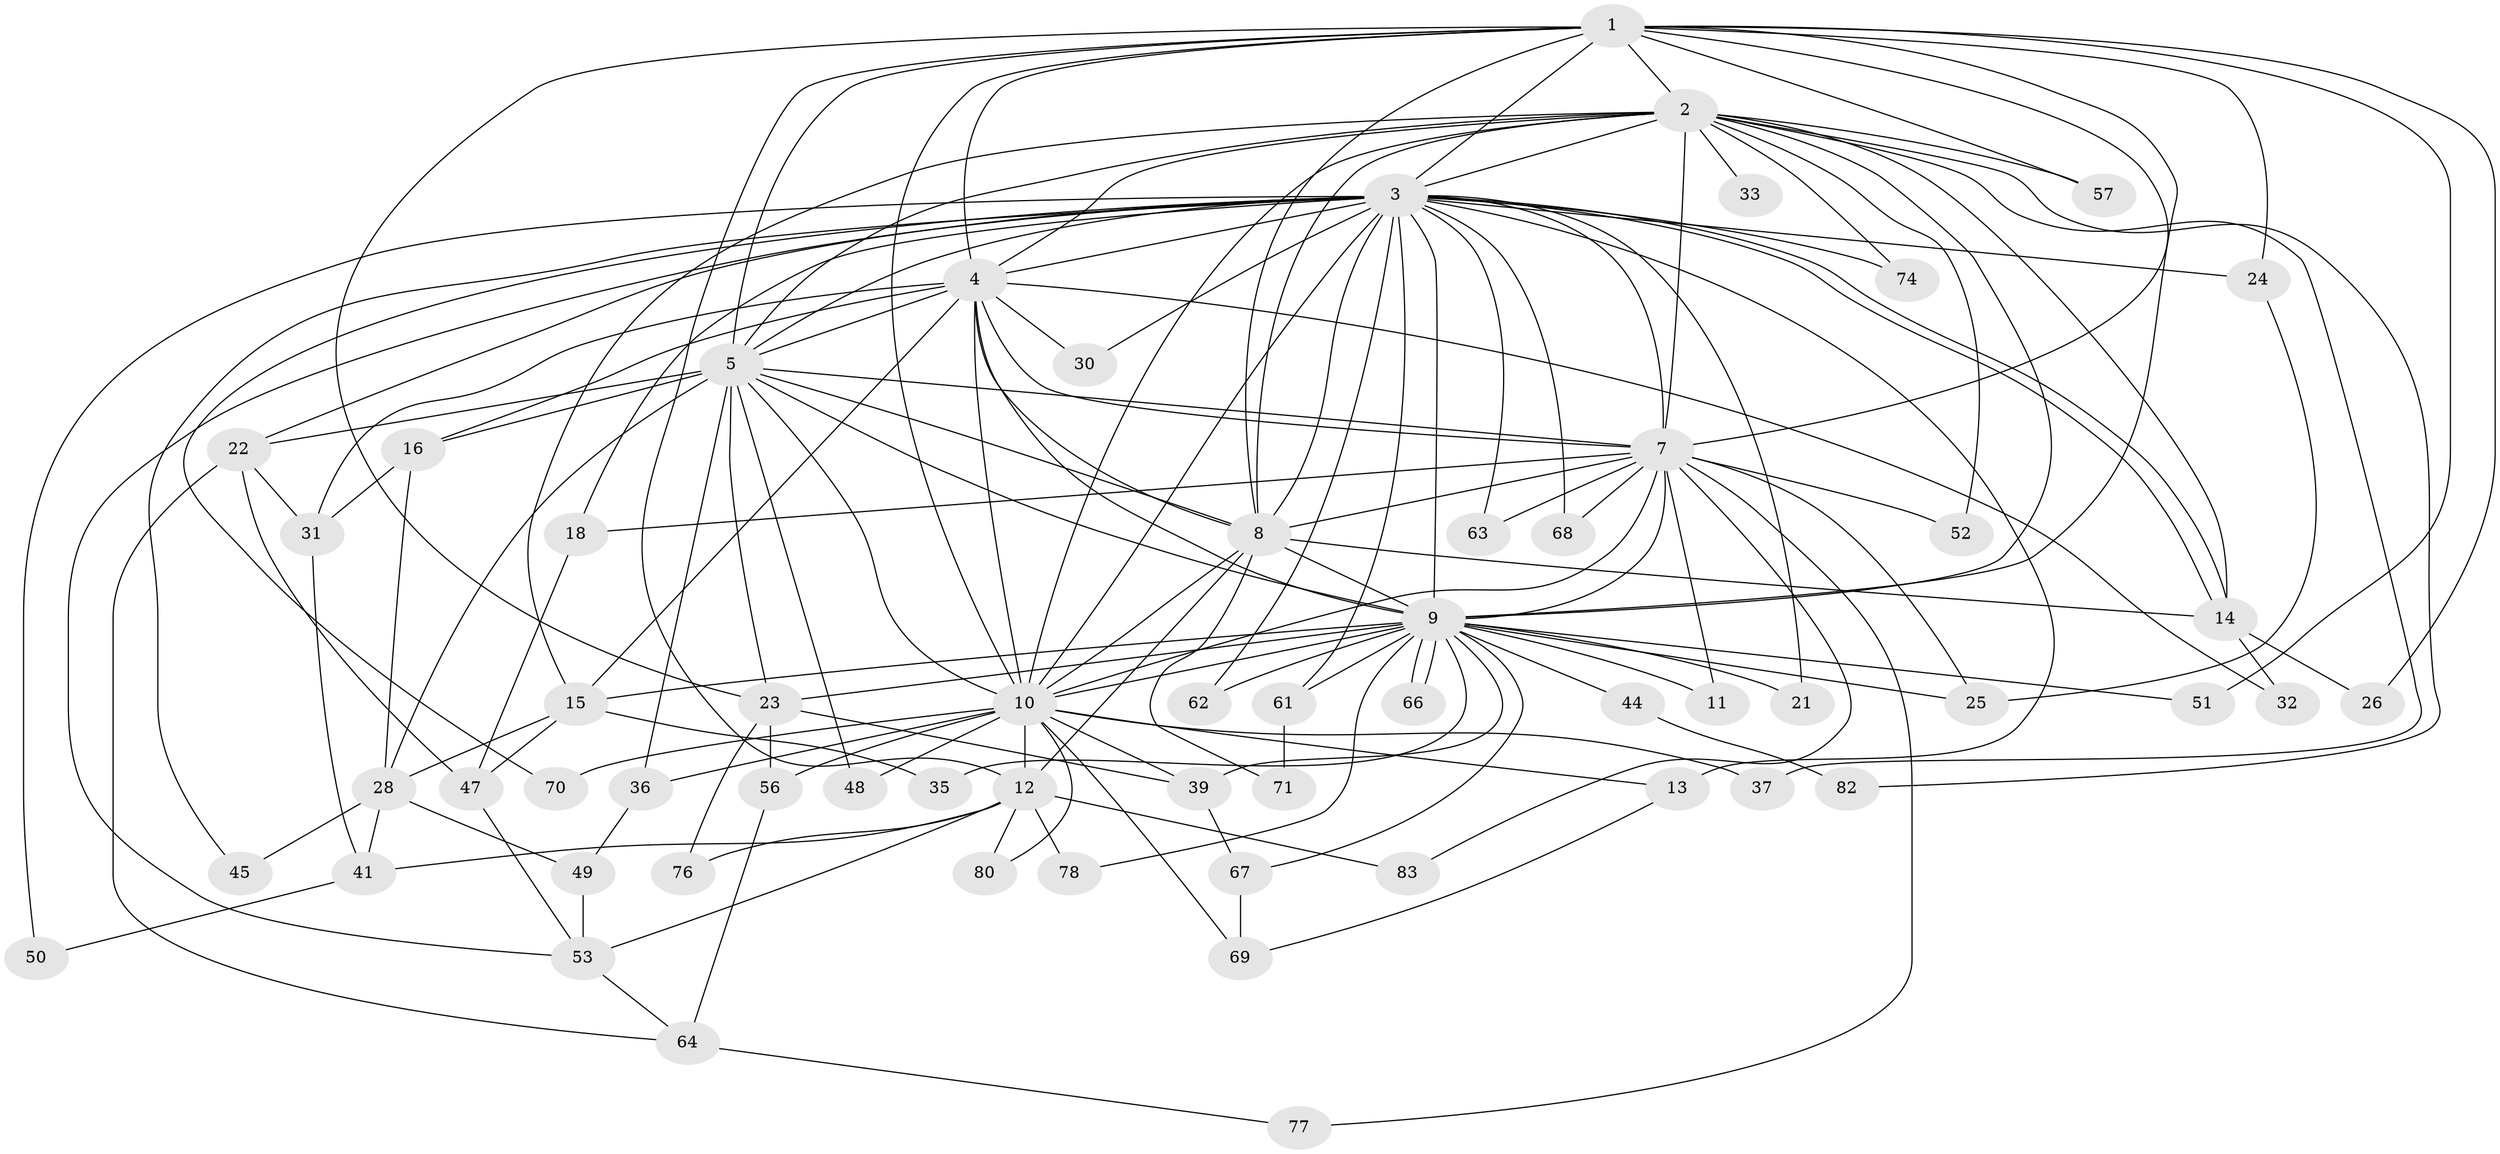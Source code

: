 // Generated by graph-tools (version 1.1) at 2025/23/03/03/25 07:23:39]
// undirected, 60 vertices, 151 edges
graph export_dot {
graph [start="1"]
  node [color=gray90,style=filled];
  1 [super="+81"];
  2 [super="+19"];
  3 [super="+6"];
  4 [super="+29"];
  5 [super="+46"];
  7 [super="+60"];
  8 [super="+17"];
  9 [super="+27"];
  10 [super="+43"];
  11;
  12 [super="+54"];
  13;
  14 [super="+20"];
  15 [super="+58"];
  16 [super="+42"];
  18;
  21;
  22 [super="+59"];
  23 [super="+38"];
  24;
  25 [super="+34"];
  26;
  28 [super="+75"];
  30;
  31 [super="+73"];
  32;
  33;
  35;
  36;
  37;
  39 [super="+40"];
  41;
  44;
  45;
  47 [super="+72"];
  48;
  49;
  50;
  51;
  52;
  53 [super="+55"];
  56;
  57;
  61;
  62;
  63;
  64 [super="+65"];
  66;
  67;
  68;
  69 [super="+79"];
  70;
  71;
  74;
  76;
  77;
  78;
  80;
  82;
  83;
  1 -- 2;
  1 -- 3 [weight=2];
  1 -- 4;
  1 -- 5;
  1 -- 7;
  1 -- 8;
  1 -- 9 [weight=2];
  1 -- 10;
  1 -- 12;
  1 -- 24;
  1 -- 26;
  1 -- 51;
  1 -- 57;
  1 -- 23;
  2 -- 3 [weight=2];
  2 -- 4;
  2 -- 5;
  2 -- 7;
  2 -- 8;
  2 -- 9;
  2 -- 10;
  2 -- 74;
  2 -- 33;
  2 -- 82;
  2 -- 52;
  2 -- 37;
  2 -- 57;
  2 -- 14;
  2 -- 15;
  3 -- 4 [weight=3];
  3 -- 5 [weight=2];
  3 -- 7 [weight=2];
  3 -- 8 [weight=2];
  3 -- 9 [weight=2];
  3 -- 10 [weight=2];
  3 -- 13;
  3 -- 14;
  3 -- 14;
  3 -- 22;
  3 -- 24;
  3 -- 61;
  3 -- 63;
  3 -- 68;
  3 -- 70;
  3 -- 74;
  3 -- 18;
  3 -- 21;
  3 -- 30;
  3 -- 45;
  3 -- 50;
  3 -- 62;
  3 -- 53;
  4 -- 5;
  4 -- 7;
  4 -- 8;
  4 -- 9;
  4 -- 10;
  4 -- 15;
  4 -- 16;
  4 -- 31;
  4 -- 32;
  4 -- 30;
  5 -- 7 [weight=2];
  5 -- 8;
  5 -- 9;
  5 -- 10;
  5 -- 16;
  5 -- 22;
  5 -- 23;
  5 -- 28;
  5 -- 36;
  5 -- 48;
  7 -- 8;
  7 -- 9;
  7 -- 10 [weight=2];
  7 -- 11;
  7 -- 18;
  7 -- 25;
  7 -- 52;
  7 -- 63;
  7 -- 68;
  7 -- 77;
  7 -- 83;
  8 -- 9 [weight=2];
  8 -- 10;
  8 -- 71;
  8 -- 14 [weight=2];
  8 -- 12;
  9 -- 10;
  9 -- 11;
  9 -- 15;
  9 -- 21;
  9 -- 23;
  9 -- 35;
  9 -- 44 [weight=2];
  9 -- 51;
  9 -- 61;
  9 -- 66;
  9 -- 66;
  9 -- 78;
  9 -- 67;
  9 -- 62;
  9 -- 39;
  9 -- 25;
  10 -- 12;
  10 -- 13;
  10 -- 36;
  10 -- 37;
  10 -- 39;
  10 -- 56;
  10 -- 80;
  10 -- 48;
  10 -- 70;
  10 -- 69;
  12 -- 41;
  12 -- 53;
  12 -- 76;
  12 -- 78;
  12 -- 80;
  12 -- 83;
  13 -- 69;
  14 -- 26;
  14 -- 32;
  15 -- 28;
  15 -- 35;
  15 -- 47;
  16 -- 31;
  16 -- 28;
  18 -- 47;
  22 -- 64;
  22 -- 31;
  22 -- 47;
  23 -- 39;
  23 -- 56;
  23 -- 76;
  24 -- 25;
  28 -- 45;
  28 -- 49;
  28 -- 41;
  31 -- 41;
  36 -- 49;
  39 -- 67;
  41 -- 50;
  44 -- 82;
  47 -- 53;
  49 -- 53;
  53 -- 64;
  56 -- 64;
  61 -- 71;
  64 -- 77;
  67 -- 69;
}

